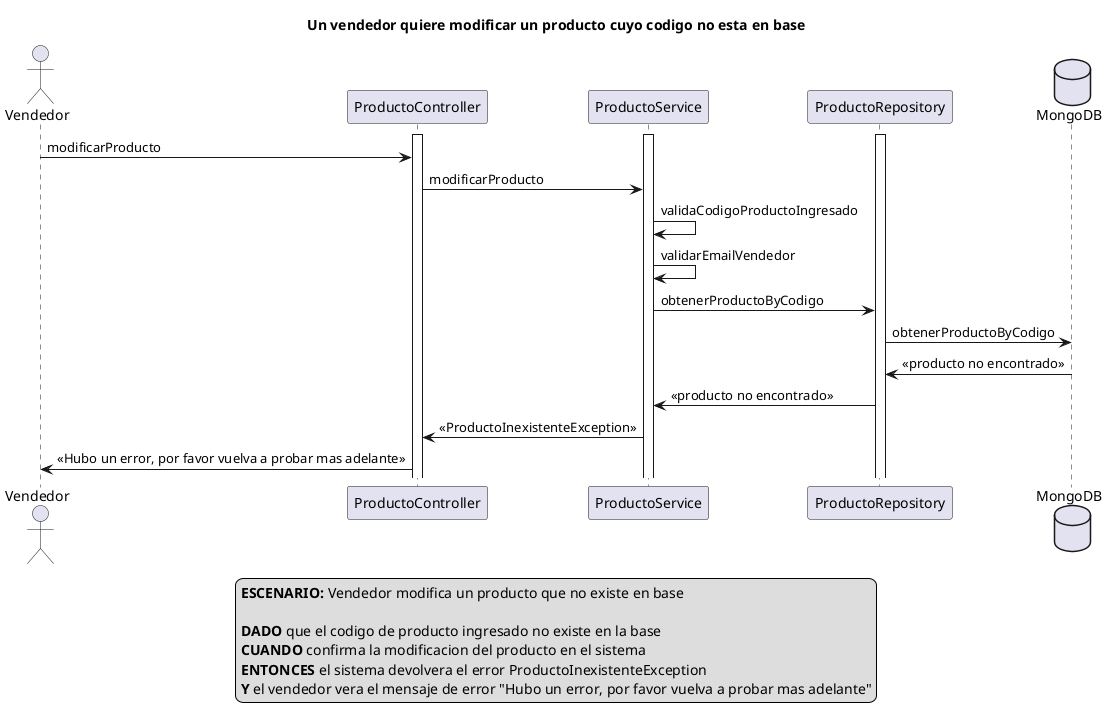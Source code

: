 @startuml
actor Vendedor
activate ProductoController
activate ProductoService
activate ProductoRepository
database MongoDB

title Un vendedor quiere modificar un producto cuyo codigo no esta en base

Vendedor -> ProductoController: modificarProducto

ProductoController -> ProductoService: modificarProducto

ProductoService -> ProductoService: validaCodigoProductoIngresado

ProductoService -> ProductoService: validarEmailVendedor

ProductoService -> ProductoRepository: obtenerProductoByCodigo

ProductoRepository -> MongoDB: obtenerProductoByCodigo

MongoDB -> ProductoRepository: <<producto no encontrado>>

ProductoRepository -> ProductoService: <<producto no encontrado>>

ProductoService -> ProductoController: <<ProductoInexistenteException>>

ProductoController -> Vendedor: <<Hubo un error, por favor vuelva a probar mas adelante>>

legend
<b>ESCENARIO:</b> Vendedor modifica un producto que no existe en base

<b>DADO</b> que el codigo de producto ingresado no existe en la base
<b>CUANDO</b> confirma la modificacion del producto en el sistema  
<b>ENTONCES</b> el sistema devolvera el error ProductoInexistenteException
<b>Y</b> el vendedor vera el mensaje de error "Hubo un error, por favor vuelva a probar mas adelante"
end legend

@enduml